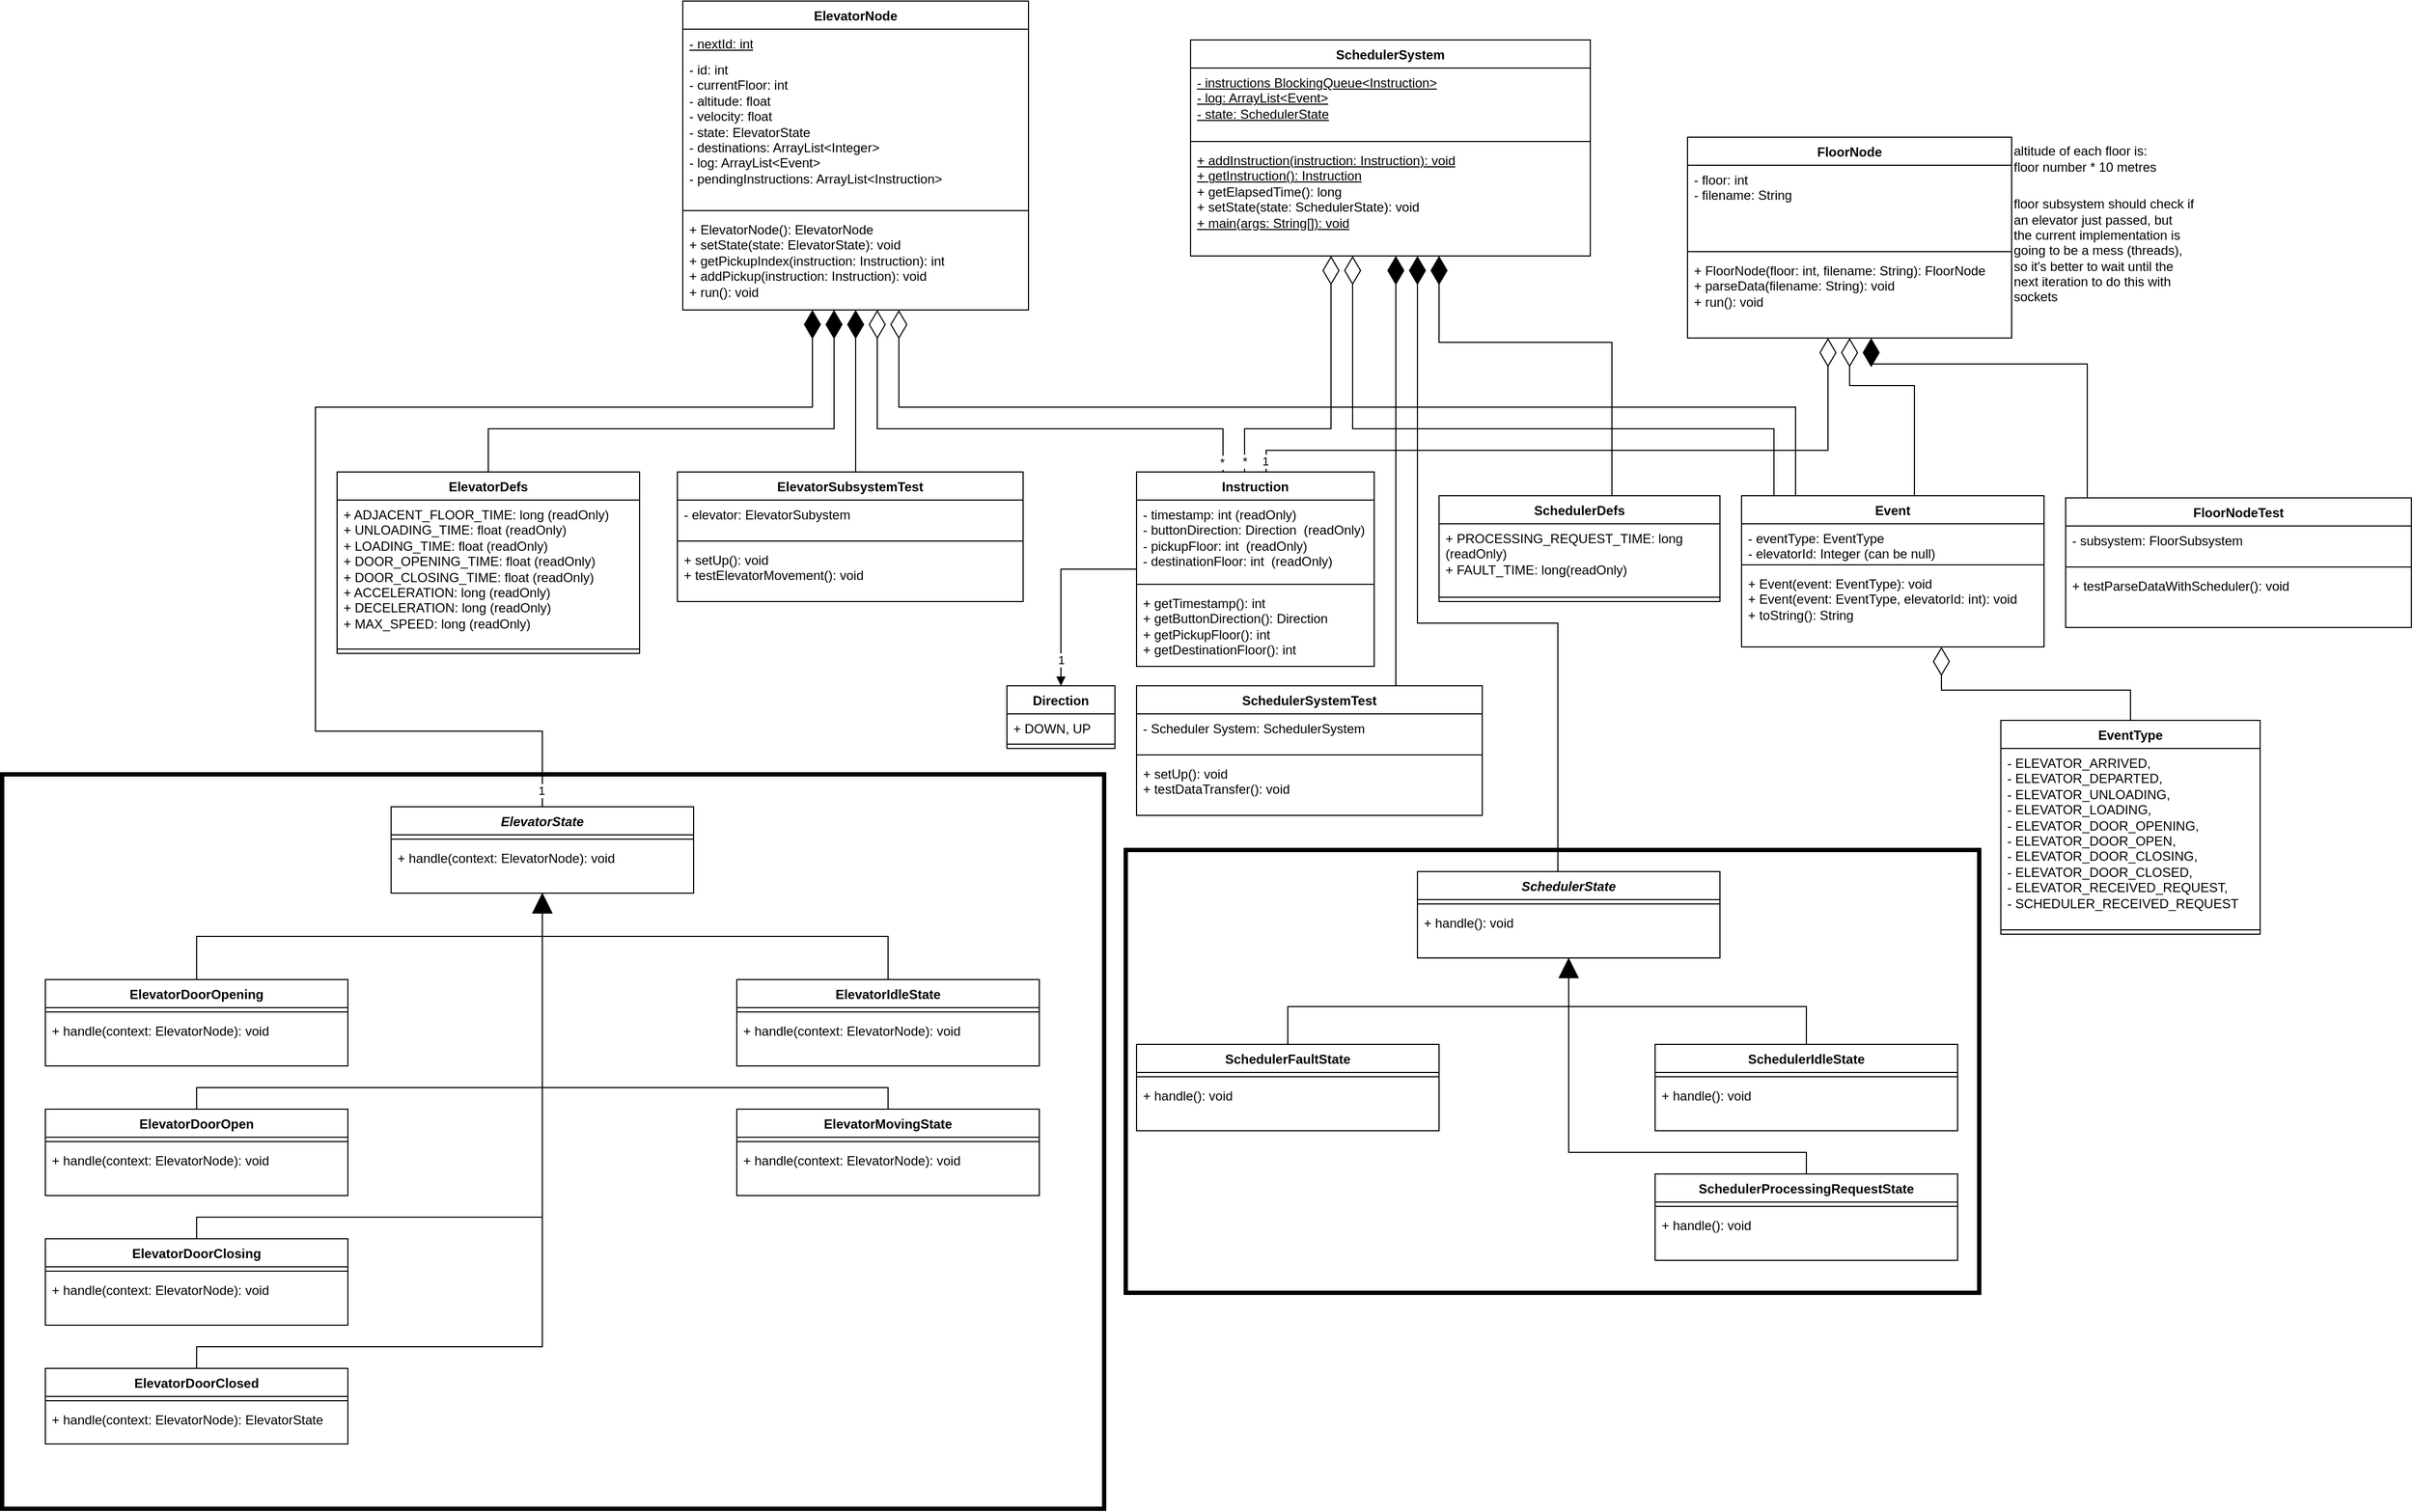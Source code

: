 <mxfile version="23.1.5" type="device">
  <diagram name="Page-1" id="W-hvJWC9LnS0oZOQdCDl">
    <mxGraphModel dx="1982" dy="683" grid="1" gridSize="10" guides="1" tooltips="1" connect="1" arrows="1" fold="1" page="0" pageScale="1" pageWidth="850" pageHeight="1100" math="0" shadow="0">
      <root>
        <mxCell id="0" />
        <mxCell id="1" parent="0" />
        <mxCell id="JZciVl0iC011m3xnHKb6-115" value="" style="rounded=0;whiteSpace=wrap;html=1;fontColor=default;fillColor=none;strokeWidth=4;" parent="1" vertex="1">
          <mxGeometry x="390" y="790" width="790" height="410" as="geometry" />
        </mxCell>
        <mxCell id="JZciVl0iC011m3xnHKb6-93" value="" style="rounded=0;whiteSpace=wrap;html=1;fontColor=default;fillColor=none;strokeWidth=4;" parent="1" vertex="1">
          <mxGeometry x="-650" y="720" width="1020" height="680" as="geometry" />
        </mxCell>
        <mxCell id="OUGzcpc-ft89BkLeORVE-1" value="ElevatorNode" style="swimlane;fontStyle=1;align=center;verticalAlign=top;childLayout=stackLayout;horizontal=1;startSize=26;horizontalStack=0;resizeParent=1;resizeParentMax=0;resizeLast=0;collapsible=1;marginBottom=0;whiteSpace=wrap;html=1;" parent="1" vertex="1">
          <mxGeometry x="-20" y="4" width="320" height="286" as="geometry" />
        </mxCell>
        <mxCell id="JZciVl0iC011m3xnHKb6-45" value="- nextId: int" style="text;strokeColor=none;fillColor=none;align=left;verticalAlign=top;spacingLeft=4;spacingRight=4;overflow=hidden;rotatable=0;points=[[0,0.5],[1,0.5]];portConstraint=eastwest;whiteSpace=wrap;html=1;fontStyle=4" parent="OUGzcpc-ft89BkLeORVE-1" vertex="1">
          <mxGeometry y="26" width="320" height="24" as="geometry" />
        </mxCell>
        <mxCell id="OUGzcpc-ft89BkLeORVE-2" value="- id: int&lt;br&gt;- currentFloor: int&lt;br&gt;- altitude: float&lt;br&gt;- velocity: float&lt;br&gt;- state: ElevatorState&lt;br&gt;- destinations: ArrayList&amp;lt;Integer&amp;gt;&lt;br&gt;- log: ArrayList&amp;lt;Event&amp;gt;&lt;br&gt;- pendingInstructions: ArrayList&amp;lt;Instruction&amp;gt;" style="text;strokeColor=none;fillColor=none;align=left;verticalAlign=top;spacingLeft=4;spacingRight=4;overflow=hidden;rotatable=0;points=[[0,0.5],[1,0.5]];portConstraint=eastwest;whiteSpace=wrap;html=1;" parent="OUGzcpc-ft89BkLeORVE-1" vertex="1">
          <mxGeometry y="50" width="320" height="140" as="geometry" />
        </mxCell>
        <mxCell id="OUGzcpc-ft89BkLeORVE-3" value="" style="line;strokeWidth=1;fillColor=none;align=left;verticalAlign=middle;spacingTop=-1;spacingLeft=3;spacingRight=3;rotatable=0;labelPosition=right;points=[];portConstraint=eastwest;strokeColor=inherit;" parent="OUGzcpc-ft89BkLeORVE-1" vertex="1">
          <mxGeometry y="190" width="320" height="8" as="geometry" />
        </mxCell>
        <mxCell id="OUGzcpc-ft89BkLeORVE-4" value="+ ElevatorNode(): ElevatorNode&lt;br&gt;+ setState(state: ElevatorState): void&lt;br&gt;+ getPickupIndex(instruction: Instruction): int&lt;br&gt;+ addPickup(instruction: Instruction): void&lt;br&gt;+ run(): void" style="text;strokeColor=none;fillColor=none;align=left;verticalAlign=top;spacingLeft=4;spacingRight=4;overflow=hidden;rotatable=0;points=[[0,0.5],[1,0.5]];portConstraint=eastwest;whiteSpace=wrap;html=1;" parent="OUGzcpc-ft89BkLeORVE-1" vertex="1">
          <mxGeometry y="198" width="320" height="88" as="geometry" />
        </mxCell>
        <mxCell id="OUGzcpc-ft89BkLeORVE-5" value="SchedulerSystem" style="swimlane;fontStyle=1;align=center;verticalAlign=top;childLayout=stackLayout;horizontal=1;startSize=26;horizontalStack=0;resizeParent=1;resizeParentMax=0;resizeLast=0;collapsible=1;marginBottom=0;whiteSpace=wrap;html=1;" parent="1" vertex="1">
          <mxGeometry x="450" y="40" width="370" height="200" as="geometry" />
        </mxCell>
        <mxCell id="OUGzcpc-ft89BkLeORVE-6" value="&lt;u&gt;- instructions BlockingQueue&amp;lt;Instruction&lt;/u&gt;&lt;u&gt;&amp;gt;&lt;br&gt;- log: ArrayList&amp;lt;Event&amp;gt;&lt;br&gt;- state: SchedulerState&lt;br&gt;&lt;/u&gt;" style="text;strokeColor=none;fillColor=none;align=left;verticalAlign=top;spacingLeft=4;spacingRight=4;overflow=hidden;rotatable=0;points=[[0,0.5],[1,0.5]];portConstraint=eastwest;whiteSpace=wrap;html=1;" parent="OUGzcpc-ft89BkLeORVE-5" vertex="1">
          <mxGeometry y="26" width="370" height="64" as="geometry" />
        </mxCell>
        <mxCell id="OUGzcpc-ft89BkLeORVE-7" value="" style="line;strokeWidth=1;fillColor=none;align=left;verticalAlign=middle;spacingTop=-1;spacingLeft=3;spacingRight=3;rotatable=0;labelPosition=right;points=[];portConstraint=eastwest;strokeColor=inherit;" parent="OUGzcpc-ft89BkLeORVE-5" vertex="1">
          <mxGeometry y="90" width="370" height="8" as="geometry" />
        </mxCell>
        <mxCell id="OUGzcpc-ft89BkLeORVE-8" value="&lt;u&gt;+ addInstruction(instruction: Instruction): void&lt;/u&gt;&lt;br&gt;&lt;u&gt;+ getInstruction(): Instruction&lt;/u&gt;&lt;br&gt;+ getElapsedTime(): long&lt;br&gt;+ setState(state: SchedulerState): void&lt;br&gt;&lt;u&gt;+ main(args: String[]): void&lt;/u&gt;" style="text;strokeColor=none;fillColor=none;align=left;verticalAlign=top;spacingLeft=4;spacingRight=4;overflow=hidden;rotatable=0;points=[[0,0.5],[1,0.5]];portConstraint=eastwest;whiteSpace=wrap;html=1;" parent="OUGzcpc-ft89BkLeORVE-5" vertex="1">
          <mxGeometry y="98" width="370" height="102" as="geometry" />
        </mxCell>
        <mxCell id="OUGzcpc-ft89BkLeORVE-9" value="FloorNode" style="swimlane;fontStyle=1;align=center;verticalAlign=top;childLayout=stackLayout;horizontal=1;startSize=26;horizontalStack=0;resizeParent=1;resizeParentMax=0;resizeLast=0;collapsible=1;marginBottom=0;whiteSpace=wrap;html=1;" parent="1" vertex="1">
          <mxGeometry x="910" y="130" width="300" height="186" as="geometry" />
        </mxCell>
        <mxCell id="CccvZBvPhkPoPK1yr44a-7" value="- floor: int&lt;br&gt;- filename: String" style="text;strokeColor=none;fillColor=none;align=left;verticalAlign=top;spacingLeft=4;spacingRight=4;overflow=hidden;rotatable=0;points=[[0,0.5],[1,0.5]];portConstraint=eastwest;whiteSpace=wrap;html=1;" vertex="1" parent="OUGzcpc-ft89BkLeORVE-9">
          <mxGeometry y="26" width="300" height="76" as="geometry" />
        </mxCell>
        <mxCell id="OUGzcpc-ft89BkLeORVE-11" value="" style="line;strokeWidth=1;fillColor=none;align=left;verticalAlign=middle;spacingTop=-1;spacingLeft=3;spacingRight=3;rotatable=0;labelPosition=right;points=[];portConstraint=eastwest;strokeColor=inherit;" parent="OUGzcpc-ft89BkLeORVE-9" vertex="1">
          <mxGeometry y="102" width="300" height="8" as="geometry" />
        </mxCell>
        <mxCell id="OUGzcpc-ft89BkLeORVE-12" value="+&amp;nbsp;FloorNode(floor: int, filename: String): FloorNode&lt;br&gt;+ parseData(filename: String): void&lt;br&gt;+ run(): void" style="text;strokeColor=none;fillColor=none;align=left;verticalAlign=top;spacingLeft=4;spacingRight=4;overflow=hidden;rotatable=0;points=[[0,0.5],[1,0.5]];portConstraint=eastwest;whiteSpace=wrap;html=1;" parent="OUGzcpc-ft89BkLeORVE-9" vertex="1">
          <mxGeometry y="110" width="300" height="76" as="geometry" />
        </mxCell>
        <mxCell id="OUGzcpc-ft89BkLeORVE-13" value="SchedulerSystemTest" style="swimlane;fontStyle=1;align=center;verticalAlign=top;childLayout=stackLayout;horizontal=1;startSize=26;horizontalStack=0;resizeParent=1;resizeParentMax=0;resizeLast=0;collapsible=1;marginBottom=0;whiteSpace=wrap;html=1;" parent="1" vertex="1">
          <mxGeometry x="400" y="638" width="320" height="120" as="geometry" />
        </mxCell>
        <mxCell id="OUGzcpc-ft89BkLeORVE-14" value="- Scheduler System: SchedulerSystem" style="text;strokeColor=none;fillColor=none;align=left;verticalAlign=top;spacingLeft=4;spacingRight=4;overflow=hidden;rotatable=0;points=[[0,0.5],[1,0.5]];portConstraint=eastwest;whiteSpace=wrap;html=1;" parent="OUGzcpc-ft89BkLeORVE-13" vertex="1">
          <mxGeometry y="26" width="320" height="34" as="geometry" />
        </mxCell>
        <mxCell id="OUGzcpc-ft89BkLeORVE-15" value="" style="line;strokeWidth=1;fillColor=none;align=left;verticalAlign=middle;spacingTop=-1;spacingLeft=3;spacingRight=3;rotatable=0;labelPosition=right;points=[];portConstraint=eastwest;strokeColor=inherit;" parent="OUGzcpc-ft89BkLeORVE-13" vertex="1">
          <mxGeometry y="60" width="320" height="8" as="geometry" />
        </mxCell>
        <mxCell id="OUGzcpc-ft89BkLeORVE-16" value="+ setUp(): void&lt;br&gt;+ testDataTransfer(): void" style="text;strokeColor=none;fillColor=none;align=left;verticalAlign=top;spacingLeft=4;spacingRight=4;overflow=hidden;rotatable=0;points=[[0,0.5],[1,0.5]];portConstraint=eastwest;whiteSpace=wrap;html=1;" parent="OUGzcpc-ft89BkLeORVE-13" vertex="1">
          <mxGeometry y="68" width="320" height="52" as="geometry" />
        </mxCell>
        <mxCell id="JZciVl0iC011m3xnHKb6-92" style="edgeStyle=orthogonalEdgeStyle;rounded=0;orthogonalLoop=1;jettySize=auto;html=1;fontColor=default;endArrow=diamondThin;endFill=1;endSize=24;" parent="1" source="OUGzcpc-ft89BkLeORVE-18" target="OUGzcpc-ft89BkLeORVE-9" edge="1">
          <mxGeometry relative="1" as="geometry">
            <Array as="points">
              <mxPoint x="1280" y="340" />
              <mxPoint x="1080" y="340" />
            </Array>
          </mxGeometry>
        </mxCell>
        <mxCell id="OUGzcpc-ft89BkLeORVE-18" value="FloorNodeTest" style="swimlane;fontStyle=1;align=center;verticalAlign=top;childLayout=stackLayout;horizontal=1;startSize=26;horizontalStack=0;resizeParent=1;resizeParentMax=0;resizeLast=0;collapsible=1;marginBottom=0;whiteSpace=wrap;html=1;" parent="1" vertex="1">
          <mxGeometry x="1260" y="464" width="320" height="120" as="geometry" />
        </mxCell>
        <mxCell id="OUGzcpc-ft89BkLeORVE-19" value="- subsystem: FloorSubsystem" style="text;strokeColor=none;fillColor=none;align=left;verticalAlign=top;spacingLeft=4;spacingRight=4;overflow=hidden;rotatable=0;points=[[0,0.5],[1,0.5]];portConstraint=eastwest;whiteSpace=wrap;html=1;" parent="OUGzcpc-ft89BkLeORVE-18" vertex="1">
          <mxGeometry y="26" width="320" height="34" as="geometry" />
        </mxCell>
        <mxCell id="OUGzcpc-ft89BkLeORVE-20" value="" style="line;strokeWidth=1;fillColor=none;align=left;verticalAlign=middle;spacingTop=-1;spacingLeft=3;spacingRight=3;rotatable=0;labelPosition=right;points=[];portConstraint=eastwest;strokeColor=inherit;" parent="OUGzcpc-ft89BkLeORVE-18" vertex="1">
          <mxGeometry y="60" width="320" height="8" as="geometry" />
        </mxCell>
        <mxCell id="OUGzcpc-ft89BkLeORVE-21" value="+ testParseDataWithScheduler(): void" style="text;strokeColor=none;fillColor=none;align=left;verticalAlign=top;spacingLeft=4;spacingRight=4;overflow=hidden;rotatable=0;points=[[0,0.5],[1,0.5]];portConstraint=eastwest;whiteSpace=wrap;html=1;" parent="OUGzcpc-ft89BkLeORVE-18" vertex="1">
          <mxGeometry y="68" width="320" height="52" as="geometry" />
        </mxCell>
        <mxCell id="OUGzcpc-ft89BkLeORVE-22" value="ElevatorSubsystemTest" style="swimlane;fontStyle=1;align=center;verticalAlign=top;childLayout=stackLayout;horizontal=1;startSize=26;horizontalStack=0;resizeParent=1;resizeParentMax=0;resizeLast=0;collapsible=1;marginBottom=0;whiteSpace=wrap;html=1;" parent="1" vertex="1">
          <mxGeometry x="-25" y="440" width="320" height="120" as="geometry" />
        </mxCell>
        <mxCell id="OUGzcpc-ft89BkLeORVE-23" value="- elevator: ElevatorSubystem" style="text;strokeColor=none;fillColor=none;align=left;verticalAlign=top;spacingLeft=4;spacingRight=4;overflow=hidden;rotatable=0;points=[[0,0.5],[1,0.5]];portConstraint=eastwest;whiteSpace=wrap;html=1;" parent="OUGzcpc-ft89BkLeORVE-22" vertex="1">
          <mxGeometry y="26" width="320" height="34" as="geometry" />
        </mxCell>
        <mxCell id="OUGzcpc-ft89BkLeORVE-24" value="" style="line;strokeWidth=1;fillColor=none;align=left;verticalAlign=middle;spacingTop=-1;spacingLeft=3;spacingRight=3;rotatable=0;labelPosition=right;points=[];portConstraint=eastwest;strokeColor=inherit;" parent="OUGzcpc-ft89BkLeORVE-22" vertex="1">
          <mxGeometry y="60" width="320" height="8" as="geometry" />
        </mxCell>
        <mxCell id="OUGzcpc-ft89BkLeORVE-25" value="+ setUp(): void&lt;br&gt;+ testElevatorMovement(): void" style="text;strokeColor=none;fillColor=none;align=left;verticalAlign=top;spacingLeft=4;spacingRight=4;overflow=hidden;rotatable=0;points=[[0,0.5],[1,0.5]];portConstraint=eastwest;whiteSpace=wrap;html=1;" parent="OUGzcpc-ft89BkLeORVE-22" vertex="1">
          <mxGeometry y="68" width="320" height="52" as="geometry" />
        </mxCell>
        <mxCell id="JZciVl0iC011m3xnHKb6-95" style="edgeStyle=orthogonalEdgeStyle;rounded=0;orthogonalLoop=1;jettySize=auto;html=1;fontColor=default;endArrow=diamondThin;endFill=1;endSize=24;" parent="1" source="JZciVl0iC011m3xnHKb6-1" target="OUGzcpc-ft89BkLeORVE-1" edge="1">
          <mxGeometry relative="1" as="geometry">
            <Array as="points">
              <mxPoint x="-150" y="680" />
              <mxPoint x="-360" y="680" />
              <mxPoint x="-360" y="380" />
              <mxPoint x="100" y="380" />
            </Array>
          </mxGeometry>
        </mxCell>
        <mxCell id="JZciVl0iC011m3xnHKb6-111" value="1" style="edgeLabel;html=1;align=center;verticalAlign=middle;resizable=0;points=[];fontColor=default;" parent="JZciVl0iC011m3xnHKb6-95" vertex="1" connectable="0">
          <mxGeometry x="-0.973" y="1" relative="1" as="geometry">
            <mxPoint as="offset" />
          </mxGeometry>
        </mxCell>
        <mxCell id="JZciVl0iC011m3xnHKb6-1" value="ElevatorState" style="swimlane;fontStyle=3;align=center;verticalAlign=top;childLayout=stackLayout;horizontal=1;startSize=26;horizontalStack=0;resizeParent=1;resizeParentMax=0;resizeLast=0;collapsible=1;marginBottom=0;whiteSpace=wrap;html=1;" parent="1" vertex="1">
          <mxGeometry x="-290" y="750" width="280" height="80" as="geometry" />
        </mxCell>
        <mxCell id="JZciVl0iC011m3xnHKb6-3" value="" style="line;strokeWidth=1;fillColor=none;align=left;verticalAlign=middle;spacingTop=-1;spacingLeft=3;spacingRight=3;rotatable=0;labelPosition=right;points=[];portConstraint=eastwest;strokeColor=inherit;" parent="JZciVl0iC011m3xnHKb6-1" vertex="1">
          <mxGeometry y="26" width="280" height="8" as="geometry" />
        </mxCell>
        <mxCell id="JZciVl0iC011m3xnHKb6-4" value="+ handle(context: ElevatorNode): void" style="text;strokeColor=none;fillColor=none;align=left;verticalAlign=top;spacingLeft=4;spacingRight=4;overflow=hidden;rotatable=0;points=[[0,0.5],[1,0.5]];portConstraint=eastwest;whiteSpace=wrap;html=1;" parent="JZciVl0iC011m3xnHKb6-1" vertex="1">
          <mxGeometry y="34" width="280" height="46" as="geometry" />
        </mxCell>
        <mxCell id="JZciVl0iC011m3xnHKb6-26" style="edgeStyle=orthogonalEdgeStyle;rounded=0;orthogonalLoop=1;jettySize=auto;html=1;endArrow=block;endFill=1;endSize=16;" parent="1" source="JZciVl0iC011m3xnHKb6-5" target="JZciVl0iC011m3xnHKb6-1" edge="1">
          <mxGeometry relative="1" as="geometry">
            <Array as="points">
              <mxPoint x="170" y="870" />
              <mxPoint x="-150" y="870" />
            </Array>
          </mxGeometry>
        </mxCell>
        <mxCell id="JZciVl0iC011m3xnHKb6-5" value="&lt;span style=&quot;font-style: normal;&quot;&gt;ElevatorIdleState&lt;/span&gt;" style="swimlane;fontStyle=3;align=center;verticalAlign=top;childLayout=stackLayout;horizontal=1;startSize=26;horizontalStack=0;resizeParent=1;resizeParentMax=0;resizeLast=0;collapsible=1;marginBottom=0;whiteSpace=wrap;html=1;" parent="1" vertex="1">
          <mxGeometry x="30" y="910" width="280" height="80" as="geometry" />
        </mxCell>
        <mxCell id="JZciVl0iC011m3xnHKb6-6" value="" style="line;strokeWidth=1;fillColor=none;align=left;verticalAlign=middle;spacingTop=-1;spacingLeft=3;spacingRight=3;rotatable=0;labelPosition=right;points=[];portConstraint=eastwest;strokeColor=inherit;" parent="JZciVl0iC011m3xnHKb6-5" vertex="1">
          <mxGeometry y="26" width="280" height="8" as="geometry" />
        </mxCell>
        <mxCell id="JZciVl0iC011m3xnHKb6-7" value="+ handle(context: ElevatorNode): void" style="text;strokeColor=none;fillColor=none;align=left;verticalAlign=top;spacingLeft=4;spacingRight=4;overflow=hidden;rotatable=0;points=[[0,0.5],[1,0.5]];portConstraint=eastwest;whiteSpace=wrap;html=1;" parent="JZciVl0iC011m3xnHKb6-5" vertex="1">
          <mxGeometry y="34" width="280" height="46" as="geometry" />
        </mxCell>
        <mxCell id="JZciVl0iC011m3xnHKb6-31" style="edgeStyle=orthogonalEdgeStyle;rounded=0;orthogonalLoop=1;jettySize=auto;html=1;endArrow=block;endFill=1;endSize=16;" parent="1" source="JZciVl0iC011m3xnHKb6-8" target="JZciVl0iC011m3xnHKb6-1" edge="1">
          <mxGeometry relative="1" as="geometry">
            <Array as="points">
              <mxPoint x="170" y="1010" />
              <mxPoint x="-150" y="1010" />
            </Array>
          </mxGeometry>
        </mxCell>
        <mxCell id="JZciVl0iC011m3xnHKb6-8" value="&lt;span style=&quot;font-style: normal;&quot;&gt;ElevatorMovingState&lt;/span&gt;" style="swimlane;fontStyle=3;align=center;verticalAlign=top;childLayout=stackLayout;horizontal=1;startSize=26;horizontalStack=0;resizeParent=1;resizeParentMax=0;resizeLast=0;collapsible=1;marginBottom=0;whiteSpace=wrap;html=1;" parent="1" vertex="1">
          <mxGeometry x="30" y="1030" width="280" height="80" as="geometry" />
        </mxCell>
        <mxCell id="JZciVl0iC011m3xnHKb6-9" value="" style="line;strokeWidth=1;fillColor=none;align=left;verticalAlign=middle;spacingTop=-1;spacingLeft=3;spacingRight=3;rotatable=0;labelPosition=right;points=[];portConstraint=eastwest;strokeColor=inherit;" parent="JZciVl0iC011m3xnHKb6-8" vertex="1">
          <mxGeometry y="26" width="280" height="8" as="geometry" />
        </mxCell>
        <mxCell id="JZciVl0iC011m3xnHKb6-10" value="+ handle(context: ElevatorNode): void" style="text;strokeColor=none;fillColor=none;align=left;verticalAlign=top;spacingLeft=4;spacingRight=4;overflow=hidden;rotatable=0;points=[[0,0.5],[1,0.5]];portConstraint=eastwest;whiteSpace=wrap;html=1;" parent="JZciVl0iC011m3xnHKb6-8" vertex="1">
          <mxGeometry y="34" width="280" height="46" as="geometry" />
        </mxCell>
        <mxCell id="JZciVl0iC011m3xnHKb6-27" style="edgeStyle=orthogonalEdgeStyle;rounded=0;orthogonalLoop=1;jettySize=auto;html=1;endArrow=block;endFill=1;endSize=16;" parent="1" source="JZciVl0iC011m3xnHKb6-11" target="JZciVl0iC011m3xnHKb6-1" edge="1">
          <mxGeometry relative="1" as="geometry">
            <Array as="points">
              <mxPoint x="-470" y="870" />
              <mxPoint x="-150" y="870" />
            </Array>
          </mxGeometry>
        </mxCell>
        <mxCell id="JZciVl0iC011m3xnHKb6-11" value="&lt;span style=&quot;font-style: normal;&quot;&gt;ElevatorDoorOpening&lt;/span&gt;" style="swimlane;fontStyle=3;align=center;verticalAlign=top;childLayout=stackLayout;horizontal=1;startSize=26;horizontalStack=0;resizeParent=1;resizeParentMax=0;resizeLast=0;collapsible=1;marginBottom=0;whiteSpace=wrap;html=1;" parent="1" vertex="1">
          <mxGeometry x="-610" y="910" width="280" height="80" as="geometry" />
        </mxCell>
        <mxCell id="JZciVl0iC011m3xnHKb6-12" value="" style="line;strokeWidth=1;fillColor=none;align=left;verticalAlign=middle;spacingTop=-1;spacingLeft=3;spacingRight=3;rotatable=0;labelPosition=right;points=[];portConstraint=eastwest;strokeColor=inherit;" parent="JZciVl0iC011m3xnHKb6-11" vertex="1">
          <mxGeometry y="26" width="280" height="8" as="geometry" />
        </mxCell>
        <mxCell id="JZciVl0iC011m3xnHKb6-13" value="+ handle(context: ElevatorNode): void" style="text;strokeColor=none;fillColor=none;align=left;verticalAlign=top;spacingLeft=4;spacingRight=4;overflow=hidden;rotatable=0;points=[[0,0.5],[1,0.5]];portConstraint=eastwest;whiteSpace=wrap;html=1;" parent="JZciVl0iC011m3xnHKb6-11" vertex="1">
          <mxGeometry y="34" width="280" height="46" as="geometry" />
        </mxCell>
        <mxCell id="JZciVl0iC011m3xnHKb6-28" style="edgeStyle=orthogonalEdgeStyle;rounded=0;orthogonalLoop=1;jettySize=auto;html=1;endArrow=block;endFill=1;endSize=16;" parent="1" source="JZciVl0iC011m3xnHKb6-14" target="JZciVl0iC011m3xnHKb6-1" edge="1">
          <mxGeometry relative="1" as="geometry">
            <Array as="points">
              <mxPoint x="-470" y="1010" />
              <mxPoint x="-150" y="1010" />
            </Array>
          </mxGeometry>
        </mxCell>
        <mxCell id="JZciVl0iC011m3xnHKb6-14" value="&lt;span style=&quot;font-style: normal;&quot;&gt;ElevatorDoorOpen&lt;/span&gt;" style="swimlane;fontStyle=3;align=center;verticalAlign=top;childLayout=stackLayout;horizontal=1;startSize=26;horizontalStack=0;resizeParent=1;resizeParentMax=0;resizeLast=0;collapsible=1;marginBottom=0;whiteSpace=wrap;html=1;" parent="1" vertex="1">
          <mxGeometry x="-610" y="1030" width="280" height="80" as="geometry" />
        </mxCell>
        <mxCell id="JZciVl0iC011m3xnHKb6-15" value="" style="line;strokeWidth=1;fillColor=none;align=left;verticalAlign=middle;spacingTop=-1;spacingLeft=3;spacingRight=3;rotatable=0;labelPosition=right;points=[];portConstraint=eastwest;strokeColor=inherit;" parent="JZciVl0iC011m3xnHKb6-14" vertex="1">
          <mxGeometry y="26" width="280" height="8" as="geometry" />
        </mxCell>
        <mxCell id="JZciVl0iC011m3xnHKb6-16" value="+ handle(context: ElevatorNode): void" style="text;strokeColor=none;fillColor=none;align=left;verticalAlign=top;spacingLeft=4;spacingRight=4;overflow=hidden;rotatable=0;points=[[0,0.5],[1,0.5]];portConstraint=eastwest;whiteSpace=wrap;html=1;" parent="JZciVl0iC011m3xnHKb6-14" vertex="1">
          <mxGeometry y="34" width="280" height="46" as="geometry" />
        </mxCell>
        <mxCell id="JZciVl0iC011m3xnHKb6-30" style="edgeStyle=orthogonalEdgeStyle;rounded=0;orthogonalLoop=1;jettySize=auto;html=1;endArrow=block;endFill=1;endSize=16;" parent="1" source="JZciVl0iC011m3xnHKb6-17" target="JZciVl0iC011m3xnHKb6-1" edge="1">
          <mxGeometry relative="1" as="geometry">
            <Array as="points">
              <mxPoint x="-470" y="1130" />
              <mxPoint x="-150" y="1130" />
            </Array>
          </mxGeometry>
        </mxCell>
        <mxCell id="JZciVl0iC011m3xnHKb6-17" value="&lt;span style=&quot;font-style: normal;&quot;&gt;ElevatorDoorClosing&lt;/span&gt;" style="swimlane;fontStyle=3;align=center;verticalAlign=top;childLayout=stackLayout;horizontal=1;startSize=26;horizontalStack=0;resizeParent=1;resizeParentMax=0;resizeLast=0;collapsible=1;marginBottom=0;whiteSpace=wrap;html=1;" parent="1" vertex="1">
          <mxGeometry x="-610" y="1150" width="280" height="80" as="geometry" />
        </mxCell>
        <mxCell id="JZciVl0iC011m3xnHKb6-18" value="" style="line;strokeWidth=1;fillColor=none;align=left;verticalAlign=middle;spacingTop=-1;spacingLeft=3;spacingRight=3;rotatable=0;labelPosition=right;points=[];portConstraint=eastwest;strokeColor=inherit;" parent="JZciVl0iC011m3xnHKb6-17" vertex="1">
          <mxGeometry y="26" width="280" height="8" as="geometry" />
        </mxCell>
        <mxCell id="JZciVl0iC011m3xnHKb6-19" value="+ handle(context: ElevatorNode): void" style="text;strokeColor=none;fillColor=none;align=left;verticalAlign=top;spacingLeft=4;spacingRight=4;overflow=hidden;rotatable=0;points=[[0,0.5],[1,0.5]];portConstraint=eastwest;whiteSpace=wrap;html=1;" parent="JZciVl0iC011m3xnHKb6-17" vertex="1">
          <mxGeometry y="34" width="280" height="46" as="geometry" />
        </mxCell>
        <mxCell id="JZciVl0iC011m3xnHKb6-32" style="edgeStyle=orthogonalEdgeStyle;rounded=0;orthogonalLoop=1;jettySize=auto;html=1;endArrow=block;endFill=1;endSize=16;" parent="1" source="JZciVl0iC011m3xnHKb6-20" target="JZciVl0iC011m3xnHKb6-1" edge="1">
          <mxGeometry relative="1" as="geometry">
            <Array as="points">
              <mxPoint x="-470" y="1250" />
              <mxPoint x="-150" y="1250" />
            </Array>
          </mxGeometry>
        </mxCell>
        <mxCell id="JZciVl0iC011m3xnHKb6-20" value="&lt;span style=&quot;font-style: normal;&quot;&gt;ElevatorDoorClosed&lt;/span&gt;" style="swimlane;fontStyle=3;align=center;verticalAlign=top;childLayout=stackLayout;horizontal=1;startSize=26;horizontalStack=0;resizeParent=1;resizeParentMax=0;resizeLast=0;collapsible=1;marginBottom=0;whiteSpace=wrap;html=1;" parent="1" vertex="1">
          <mxGeometry x="-610" y="1270" width="280" height="70" as="geometry" />
        </mxCell>
        <mxCell id="JZciVl0iC011m3xnHKb6-21" value="" style="line;strokeWidth=1;fillColor=none;align=left;verticalAlign=middle;spacingTop=-1;spacingLeft=3;spacingRight=3;rotatable=0;labelPosition=right;points=[];portConstraint=eastwest;strokeColor=inherit;" parent="JZciVl0iC011m3xnHKb6-20" vertex="1">
          <mxGeometry y="26" width="280" height="8" as="geometry" />
        </mxCell>
        <mxCell id="JZciVl0iC011m3xnHKb6-22" value="+ handle(context: ElevatorNode): ElevatorState" style="text;strokeColor=none;fillColor=none;align=left;verticalAlign=top;spacingLeft=4;spacingRight=4;overflow=hidden;rotatable=0;points=[[0,0.5],[1,0.5]];portConstraint=eastwest;whiteSpace=wrap;html=1;" parent="JZciVl0iC011m3xnHKb6-20" vertex="1">
          <mxGeometry y="34" width="280" height="36" as="geometry" />
        </mxCell>
        <mxCell id="JZciVl0iC011m3xnHKb6-33" value="ElevatorDefs" style="swimlane;fontStyle=1;align=center;verticalAlign=top;childLayout=stackLayout;horizontal=1;startSize=26;horizontalStack=0;resizeParent=1;resizeParentMax=0;resizeLast=0;collapsible=1;marginBottom=0;whiteSpace=wrap;html=1;" parent="1" vertex="1">
          <mxGeometry x="-340" y="440" width="280" height="168" as="geometry" />
        </mxCell>
        <mxCell id="JZciVl0iC011m3xnHKb6-34" value="+ ADJACENT_FLOOR_TIME: long (readOnly)&lt;br&gt;+ UNLOADING_TIME: float (readOnly)&lt;br&gt;+ LOADING_TIME: float (readOnly)&lt;br&gt;+ DOOR_OPENING_TIME: float (readOnly)&lt;br&gt;+ DOOR_CLOSING_TIME: float (readOnly)&lt;br&gt;+ ACCELERATION: long (readOnly)&lt;br&gt;+ DECELERATION: long (readOnly)&lt;br&gt;+ MAX_SPEED: long (readOnly)" style="text;strokeColor=none;fillColor=none;align=left;verticalAlign=top;spacingLeft=4;spacingRight=4;overflow=hidden;rotatable=0;points=[[0,0.5],[1,0.5]];portConstraint=eastwest;whiteSpace=wrap;html=1;" parent="JZciVl0iC011m3xnHKb6-33" vertex="1">
          <mxGeometry y="26" width="280" height="134" as="geometry" />
        </mxCell>
        <mxCell id="JZciVl0iC011m3xnHKb6-35" value="" style="line;strokeWidth=1;fillColor=none;align=left;verticalAlign=middle;spacingTop=-1;spacingLeft=3;spacingRight=3;rotatable=0;labelPosition=right;points=[];portConstraint=eastwest;strokeColor=inherit;" parent="JZciVl0iC011m3xnHKb6-33" vertex="1">
          <mxGeometry y="160" width="280" height="8" as="geometry" />
        </mxCell>
        <mxCell id="JZciVl0iC011m3xnHKb6-46" style="edgeStyle=orthogonalEdgeStyle;rounded=0;orthogonalLoop=1;jettySize=auto;html=1;endArrow=diamondThin;endFill=0;endSize=24;" parent="1" source="JZciVl0iC011m3xnHKb6-41" target="JZciVl0iC011m3xnHKb6-37" edge="1">
          <mxGeometry relative="1" as="geometry">
            <mxPoint x="800" y="632" as="targetPoint" />
            <Array as="points">
              <mxPoint x="1320" y="642" />
              <mxPoint x="1145" y="642" />
            </Array>
          </mxGeometry>
        </mxCell>
        <mxCell id="JZciVl0iC011m3xnHKb6-88" style="edgeStyle=orthogonalEdgeStyle;rounded=0;orthogonalLoop=1;jettySize=auto;html=1;fontColor=none;endArrow=diamondThin;endFill=0;endSize=24;" parent="1" source="JZciVl0iC011m3xnHKb6-37" target="OUGzcpc-ft89BkLeORVE-9" edge="1">
          <mxGeometry relative="1" as="geometry">
            <Array as="points">
              <mxPoint x="1120" y="360" />
              <mxPoint x="1060" y="360" />
            </Array>
          </mxGeometry>
        </mxCell>
        <mxCell id="JZciVl0iC011m3xnHKb6-89" style="edgeStyle=orthogonalEdgeStyle;rounded=0;orthogonalLoop=1;jettySize=auto;html=1;fontColor=none;endArrow=diamondThin;endFill=0;endSize=24;" parent="1" source="JZciVl0iC011m3xnHKb6-37" target="OUGzcpc-ft89BkLeORVE-5" edge="1">
          <mxGeometry relative="1" as="geometry">
            <Array as="points">
              <mxPoint x="990" y="400" />
              <mxPoint x="600" y="400" />
            </Array>
          </mxGeometry>
        </mxCell>
        <mxCell id="JZciVl0iC011m3xnHKb6-90" style="edgeStyle=orthogonalEdgeStyle;rounded=0;orthogonalLoop=1;jettySize=auto;html=1;fontColor=default;endArrow=diamondThin;endFill=0;endSize=24;" parent="1" source="JZciVl0iC011m3xnHKb6-37" target="OUGzcpc-ft89BkLeORVE-1" edge="1">
          <mxGeometry relative="1" as="geometry">
            <Array as="points">
              <mxPoint x="1010" y="380" />
              <mxPoint x="180" y="380" />
            </Array>
          </mxGeometry>
        </mxCell>
        <mxCell id="JZciVl0iC011m3xnHKb6-37" value="Event" style="swimlane;fontStyle=1;align=center;verticalAlign=top;childLayout=stackLayout;horizontal=1;startSize=26;horizontalStack=0;resizeParent=1;resizeParentMax=0;resizeLast=0;collapsible=1;marginBottom=0;whiteSpace=wrap;html=1;" parent="1" vertex="1">
          <mxGeometry x="960" y="462" width="280" height="140" as="geometry" />
        </mxCell>
        <mxCell id="JZciVl0iC011m3xnHKb6-38" value="&lt;span&gt;- eventType: EventType&lt;br&gt;- elevatorId: Integer (can be null)&lt;br&gt;&lt;/span&gt;" style="text;strokeColor=none;fillColor=none;align=left;verticalAlign=top;spacingLeft=4;spacingRight=4;overflow=hidden;rotatable=0;points=[[0,0.5],[1,0.5]];portConstraint=eastwest;whiteSpace=wrap;html=1;fontStyle=0" parent="JZciVl0iC011m3xnHKb6-37" vertex="1">
          <mxGeometry y="26" width="280" height="34" as="geometry" />
        </mxCell>
        <mxCell id="JZciVl0iC011m3xnHKb6-39" value="" style="line;strokeWidth=1;fillColor=none;align=left;verticalAlign=middle;spacingTop=-1;spacingLeft=3;spacingRight=3;rotatable=0;labelPosition=right;points=[];portConstraint=eastwest;strokeColor=inherit;" parent="JZciVl0iC011m3xnHKb6-37" vertex="1">
          <mxGeometry y="60" width="280" height="8" as="geometry" />
        </mxCell>
        <mxCell id="JZciVl0iC011m3xnHKb6-40" value="&lt;span&gt;+ Event(event: EventType): void&lt;br&gt;+ Event(event: EventType, elevatorId: int): void&lt;br&gt;+ toString(): String&lt;br&gt;&lt;/span&gt;" style="text;strokeColor=none;fillColor=none;align=left;verticalAlign=top;spacingLeft=4;spacingRight=4;overflow=hidden;rotatable=0;points=[[0,0.5],[1,0.5]];portConstraint=eastwest;whiteSpace=wrap;html=1;fontStyle=0" parent="JZciVl0iC011m3xnHKb6-37" vertex="1">
          <mxGeometry y="68" width="280" height="72" as="geometry" />
        </mxCell>
        <mxCell id="JZciVl0iC011m3xnHKb6-41" value="EventType" style="swimlane;fontStyle=1;align=center;verticalAlign=top;childLayout=stackLayout;horizontal=1;startSize=26;horizontalStack=0;resizeParent=1;resizeParentMax=0;resizeLast=0;collapsible=1;marginBottom=0;whiteSpace=wrap;html=1;" parent="1" vertex="1">
          <mxGeometry x="1200" y="670" width="240" height="198" as="geometry" />
        </mxCell>
        <mxCell id="JZciVl0iC011m3xnHKb6-42" value="- ELEVATOR_ARRIVED,&lt;br&gt;- ELEVATOR_DEPARTED,&lt;br&gt;- ELEVATOR_UNLOADING,&lt;br&gt;- ELEVATOR_LOADING,&lt;span&gt;&lt;br&gt;- ELEVATOR_DOOR_OPENING,&lt;br&gt;- ELEVATOR_DOOR_OPEN,&lt;br&gt;- ELEVATOR_DOOR_CLOSING,&lt;br&gt;- ELEVATOR_DOOR_CLOSED,&lt;br&gt;- ELEVATOR_RECEIVED_REQUEST,&lt;br&gt;- SCHEDULER_RECEIVED_REQUEST&lt;br&gt;&lt;/span&gt;" style="text;strokeColor=none;fillColor=none;align=left;verticalAlign=top;spacingLeft=4;spacingRight=4;overflow=hidden;rotatable=0;points=[[0,0.5],[1,0.5]];portConstraint=eastwest;whiteSpace=wrap;html=1;fontStyle=0" parent="JZciVl0iC011m3xnHKb6-41" vertex="1">
          <mxGeometry y="26" width="240" height="164" as="geometry" />
        </mxCell>
        <mxCell id="JZciVl0iC011m3xnHKb6-43" value="" style="line;strokeWidth=1;fillColor=none;align=left;verticalAlign=middle;spacingTop=-1;spacingLeft=3;spacingRight=3;rotatable=0;labelPosition=right;points=[];portConstraint=eastwest;strokeColor=inherit;" parent="JZciVl0iC011m3xnHKb6-41" vertex="1">
          <mxGeometry y="190" width="240" height="8" as="geometry" />
        </mxCell>
        <mxCell id="JZciVl0iC011m3xnHKb6-55" value="" style="edgeStyle=orthogonalEdgeStyle;rounded=0;orthogonalLoop=1;jettySize=auto;html=1;endArrow=block;endFill=1;" parent="1" source="JZciVl0iC011m3xnHKb6-47" target="JZciVl0iC011m3xnHKb6-51" edge="1">
          <mxGeometry relative="1" as="geometry">
            <Array as="points">
              <mxPoint x="330" y="530" />
            </Array>
          </mxGeometry>
        </mxCell>
        <mxCell id="JZciVl0iC011m3xnHKb6-81" value="1" style="edgeLabel;html=1;align=center;verticalAlign=middle;resizable=0;points=[];fontColor=default;" parent="JZciVl0iC011m3xnHKb6-55" vertex="1" connectable="0">
          <mxGeometry x="0.215" relative="1" as="geometry">
            <mxPoint y="46" as="offset" />
          </mxGeometry>
        </mxCell>
        <mxCell id="JZciVl0iC011m3xnHKb6-76" style="edgeStyle=orthogonalEdgeStyle;rounded=0;orthogonalLoop=1;jettySize=auto;html=1;fontColor=none;endArrow=diamondThin;endFill=0;endSize=24;" parent="1" source="JZciVl0iC011m3xnHKb6-47" target="OUGzcpc-ft89BkLeORVE-5" edge="1">
          <mxGeometry relative="1" as="geometry">
            <Array as="points">
              <mxPoint x="500" y="400" />
              <mxPoint x="580" y="400" />
            </Array>
          </mxGeometry>
        </mxCell>
        <mxCell id="JZciVl0iC011m3xnHKb6-120" value="*" style="edgeLabel;html=1;align=center;verticalAlign=middle;resizable=0;points=[];fontSize=11;fontFamily=Helvetica;fontColor=default;" parent="JZciVl0iC011m3xnHKb6-76" vertex="1" connectable="0">
          <mxGeometry x="-0.9" y="-2" relative="1" as="geometry">
            <mxPoint x="-2" y="4" as="offset" />
          </mxGeometry>
        </mxCell>
        <mxCell id="JZciVl0iC011m3xnHKb6-78" style="edgeStyle=orthogonalEdgeStyle;rounded=0;orthogonalLoop=1;jettySize=auto;html=1;fontColor=none;endArrow=diamondThin;endFill=0;endSize=24;" parent="1" source="JZciVl0iC011m3xnHKb6-47" target="OUGzcpc-ft89BkLeORVE-9" edge="1">
          <mxGeometry relative="1" as="geometry">
            <Array as="points">
              <mxPoint x="520" y="420" />
              <mxPoint x="1040" y="420" />
            </Array>
          </mxGeometry>
        </mxCell>
        <mxCell id="JZciVl0iC011m3xnHKb6-122" value="1" style="edgeLabel;html=1;align=center;verticalAlign=middle;resizable=0;points=[];fontSize=11;fontFamily=Helvetica;fontColor=default;" parent="JZciVl0iC011m3xnHKb6-78" vertex="1" connectable="0">
          <mxGeometry x="-0.969" y="1" relative="1" as="geometry">
            <mxPoint as="offset" />
          </mxGeometry>
        </mxCell>
        <mxCell id="JZciVl0iC011m3xnHKb6-80" style="edgeStyle=orthogonalEdgeStyle;rounded=0;orthogonalLoop=1;jettySize=auto;html=1;fontColor=none;endArrow=diamondThin;endFill=0;endSize=24;" parent="1" source="JZciVl0iC011m3xnHKb6-47" target="OUGzcpc-ft89BkLeORVE-1" edge="1">
          <mxGeometry relative="1" as="geometry">
            <Array as="points">
              <mxPoint x="480" y="400" />
              <mxPoint x="160" y="400" />
            </Array>
          </mxGeometry>
        </mxCell>
        <mxCell id="JZciVl0iC011m3xnHKb6-121" value="*" style="edgeLabel;html=1;align=center;verticalAlign=middle;resizable=0;points=[];fontSize=11;fontFamily=Helvetica;fontColor=default;" parent="JZciVl0iC011m3xnHKb6-80" vertex="1" connectable="0">
          <mxGeometry x="-0.938" y="1" relative="1" as="geometry">
            <mxPoint y="5" as="offset" />
          </mxGeometry>
        </mxCell>
        <mxCell id="JZciVl0iC011m3xnHKb6-47" value="Instruction" style="swimlane;fontStyle=1;align=center;verticalAlign=top;childLayout=stackLayout;horizontal=1;startSize=26;horizontalStack=0;resizeParent=1;resizeParentMax=0;resizeLast=0;collapsible=1;marginBottom=0;whiteSpace=wrap;html=1;" parent="1" vertex="1">
          <mxGeometry x="400" y="440" width="220" height="180" as="geometry" />
        </mxCell>
        <mxCell id="JZciVl0iC011m3xnHKb6-48" value="- timestamp: int (readOnly)&lt;br&gt;- buttonDirection: Direction&amp;nbsp;&amp;nbsp;(readOnly)&lt;br&gt;- pickupFloor: int&amp;nbsp;&amp;nbsp;(readOnly)&lt;br&gt;- destinationFloor: int&amp;nbsp;&amp;nbsp;(readOnly)" style="text;strokeColor=none;fillColor=none;align=left;verticalAlign=top;spacingLeft=4;spacingRight=4;overflow=hidden;rotatable=0;points=[[0,0.5],[1,0.5]];portConstraint=eastwest;whiteSpace=wrap;html=1;" parent="JZciVl0iC011m3xnHKb6-47" vertex="1">
          <mxGeometry y="26" width="220" height="74" as="geometry" />
        </mxCell>
        <mxCell id="JZciVl0iC011m3xnHKb6-49" value="" style="line;strokeWidth=1;fillColor=none;align=left;verticalAlign=middle;spacingTop=-1;spacingLeft=3;spacingRight=3;rotatable=0;labelPosition=right;points=[];portConstraint=eastwest;strokeColor=inherit;" parent="JZciVl0iC011m3xnHKb6-47" vertex="1">
          <mxGeometry y="100" width="220" height="8" as="geometry" />
        </mxCell>
        <mxCell id="JZciVl0iC011m3xnHKb6-50" value="+ getTimestamp(): int&lt;br&gt;+ getButtonDirection(): Direction&lt;br&gt;+ getPickupFloor(): int&lt;br&gt;+ getDestinationFloor(): int" style="text;strokeColor=none;fillColor=none;align=left;verticalAlign=top;spacingLeft=4;spacingRight=4;overflow=hidden;rotatable=0;points=[[0,0.5],[1,0.5]];portConstraint=eastwest;whiteSpace=wrap;html=1;fontStyle=0" parent="JZciVl0iC011m3xnHKb6-47" vertex="1">
          <mxGeometry y="108" width="220" height="72" as="geometry" />
        </mxCell>
        <mxCell id="JZciVl0iC011m3xnHKb6-51" value="Direction" style="swimlane;fontStyle=1;align=center;verticalAlign=top;childLayout=stackLayout;horizontal=1;startSize=26;horizontalStack=0;resizeParent=1;resizeParentMax=0;resizeLast=0;collapsible=1;marginBottom=0;whiteSpace=wrap;html=1;" parent="1" vertex="1">
          <mxGeometry x="280" y="638" width="100" height="58" as="geometry" />
        </mxCell>
        <mxCell id="JZciVl0iC011m3xnHKb6-52" value="+ DOWN, UP" style="text;strokeColor=none;fillColor=none;align=left;verticalAlign=top;spacingLeft=4;spacingRight=4;overflow=hidden;rotatable=0;points=[[0,0.5],[1,0.5]];portConstraint=eastwest;whiteSpace=wrap;html=1;" parent="JZciVl0iC011m3xnHKb6-51" vertex="1">
          <mxGeometry y="26" width="100" height="24" as="geometry" />
        </mxCell>
        <mxCell id="JZciVl0iC011m3xnHKb6-53" value="" style="line;strokeWidth=1;fillColor=none;align=left;verticalAlign=middle;spacingTop=-1;spacingLeft=3;spacingRight=3;rotatable=0;labelPosition=right;points=[];portConstraint=eastwest;strokeColor=inherit;" parent="JZciVl0iC011m3xnHKb6-51" vertex="1">
          <mxGeometry y="50" width="100" height="8" as="geometry" />
        </mxCell>
        <mxCell id="JZciVl0iC011m3xnHKb6-59" value="altitude of each floor is:&lt;br&gt;floor number * 10 metres" style="text;html=1;align=left;verticalAlign=middle;resizable=0;points=[];autosize=1;strokeColor=none;fillColor=none;" parent="1" vertex="1">
          <mxGeometry x="1210" y="130" width="160" height="40" as="geometry" />
        </mxCell>
        <mxCell id="JZciVl0iC011m3xnHKb6-60" value="floor subsystem should check if&lt;br&gt;an elevator just passed, but&lt;br&gt;the current implementation is&lt;br&gt;going to be a mess (threads),&lt;br&gt;so it&#39;s&amp;nbsp;better to wait until the&lt;br&gt;next iteration to do this with&lt;br&gt;sockets" style="text;html=1;align=left;verticalAlign=middle;resizable=0;points=[];autosize=1;strokeColor=none;fillColor=none;" parent="1" vertex="1">
          <mxGeometry x="1210" y="180" width="190" height="110" as="geometry" />
        </mxCell>
        <mxCell id="JZciVl0iC011m3xnHKb6-84" style="edgeStyle=orthogonalEdgeStyle;rounded=0;orthogonalLoop=1;jettySize=auto;html=1;fontColor=default;endArrow=diamondThin;endFill=1;endSize=24;" parent="1" source="JZciVl0iC011m3xnHKb6-67" target="OUGzcpc-ft89BkLeORVE-5" edge="1">
          <mxGeometry relative="1" as="geometry">
            <Array as="points">
              <mxPoint x="840" y="320" />
              <mxPoint x="680" y="320" />
            </Array>
          </mxGeometry>
        </mxCell>
        <mxCell id="JZciVl0iC011m3xnHKb6-67" value="SchedulerDefs" style="swimlane;fontStyle=1;align=center;verticalAlign=top;childLayout=stackLayout;horizontal=1;startSize=26;horizontalStack=0;resizeParent=1;resizeParentMax=0;resizeLast=0;collapsible=1;marginBottom=0;whiteSpace=wrap;html=1;" parent="1" vertex="1">
          <mxGeometry x="680" y="462" width="260" height="98" as="geometry" />
        </mxCell>
        <mxCell id="JZciVl0iC011m3xnHKb6-68" value="+ PROCESSING_REQUEST_TIME: long (readOnly)&lt;br&gt;+ FAULT_TIME: long(readOnly)" style="text;strokeColor=none;fillColor=none;align=left;verticalAlign=top;spacingLeft=4;spacingRight=4;overflow=hidden;rotatable=0;points=[[0,0.5],[1,0.5]];portConstraint=eastwest;whiteSpace=wrap;html=1;" parent="JZciVl0iC011m3xnHKb6-67" vertex="1">
          <mxGeometry y="26" width="260" height="64" as="geometry" />
        </mxCell>
        <mxCell id="JZciVl0iC011m3xnHKb6-69" value="" style="line;strokeWidth=1;fillColor=none;align=left;verticalAlign=middle;spacingTop=-1;spacingLeft=3;spacingRight=3;rotatable=0;labelPosition=right;points=[];portConstraint=eastwest;strokeColor=inherit;" parent="JZciVl0iC011m3xnHKb6-67" vertex="1">
          <mxGeometry y="90" width="260" height="8" as="geometry" />
        </mxCell>
        <mxCell id="OUGzcpc-ft89BkLeORVE-17" value="" style="endArrow=diamondThin;endFill=1;endSize=24;html=1;rounded=0;edgeStyle=orthogonalEdgeStyle;" parent="1" source="OUGzcpc-ft89BkLeORVE-13" target="OUGzcpc-ft89BkLeORVE-8" edge="1">
          <mxGeometry width="160" relative="1" as="geometry">
            <mxPoint x="685" y="200" as="sourcePoint" />
            <mxPoint x="845" y="200" as="targetPoint" />
            <Array as="points">
              <mxPoint x="640" y="350" />
              <mxPoint x="640" y="350" />
            </Array>
          </mxGeometry>
        </mxCell>
        <mxCell id="OUGzcpc-ft89BkLeORVE-26" value="" style="endArrow=diamondThin;endFill=1;endSize=24;html=1;rounded=0;edgeStyle=orthogonalEdgeStyle;" parent="1" source="OUGzcpc-ft89BkLeORVE-22" target="OUGzcpc-ft89BkLeORVE-4" edge="1">
          <mxGeometry width="160" relative="1" as="geometry">
            <mxPoint x="-50" y="330" as="sourcePoint" />
            <mxPoint x="120" y="420" as="targetPoint" />
            <Array as="points">
              <mxPoint x="140" y="410" />
              <mxPoint x="140" y="410" />
            </Array>
          </mxGeometry>
        </mxCell>
        <mxCell id="JZciVl0iC011m3xnHKb6-72" style="edgeStyle=orthogonalEdgeStyle;rounded=0;orthogonalLoop=1;jettySize=auto;html=1;fontColor=default;endArrow=diamondThin;endFill=1;endSize=24;" parent="1" source="JZciVl0iC011m3xnHKb6-33" target="OUGzcpc-ft89BkLeORVE-4" edge="1">
          <mxGeometry relative="1" as="geometry">
            <Array as="points">
              <mxPoint x="-200" y="400" />
              <mxPoint x="120" y="400" />
            </Array>
          </mxGeometry>
        </mxCell>
        <mxCell id="JZciVl0iC011m3xnHKb6-116" style="edgeStyle=orthogonalEdgeStyle;shape=connector;rounded=0;orthogonalLoop=1;jettySize=auto;html=1;labelBackgroundColor=default;strokeColor=default;fontFamily=Helvetica;fontSize=11;fontColor=default;endArrow=diamondThin;endFill=1;endSize=24;" parent="1" source="JZciVl0iC011m3xnHKb6-98" target="OUGzcpc-ft89BkLeORVE-5" edge="1">
          <mxGeometry relative="1" as="geometry">
            <Array as="points">
              <mxPoint x="790" y="580" />
              <mxPoint x="660" y="580" />
            </Array>
          </mxGeometry>
        </mxCell>
        <mxCell id="JZciVl0iC011m3xnHKb6-98" value="SchedulerState" style="swimlane;fontStyle=3;align=center;verticalAlign=top;childLayout=stackLayout;horizontal=1;startSize=26;horizontalStack=0;resizeParent=1;resizeParentMax=0;resizeLast=0;collapsible=1;marginBottom=0;whiteSpace=wrap;html=1;" parent="1" vertex="1">
          <mxGeometry x="660" y="810" width="280" height="80" as="geometry" />
        </mxCell>
        <mxCell id="JZciVl0iC011m3xnHKb6-99" value="" style="line;strokeWidth=1;fillColor=none;align=left;verticalAlign=middle;spacingTop=-1;spacingLeft=3;spacingRight=3;rotatable=0;labelPosition=right;points=[];portConstraint=eastwest;strokeColor=inherit;" parent="JZciVl0iC011m3xnHKb6-98" vertex="1">
          <mxGeometry y="26" width="280" height="8" as="geometry" />
        </mxCell>
        <mxCell id="JZciVl0iC011m3xnHKb6-100" value="+ handle(): void" style="text;strokeColor=none;fillColor=none;align=left;verticalAlign=top;spacingLeft=4;spacingRight=4;overflow=hidden;rotatable=0;points=[[0,0.5],[1,0.5]];portConstraint=eastwest;whiteSpace=wrap;html=1;" parent="JZciVl0iC011m3xnHKb6-98" vertex="1">
          <mxGeometry y="34" width="280" height="46" as="geometry" />
        </mxCell>
        <mxCell id="JZciVl0iC011m3xnHKb6-113" style="edgeStyle=orthogonalEdgeStyle;shape=connector;rounded=0;orthogonalLoop=1;jettySize=auto;html=1;labelBackgroundColor=default;strokeColor=default;fontFamily=Helvetica;fontSize=11;fontColor=default;endArrow=block;endFill=1;endSize=16;" parent="1" source="JZciVl0iC011m3xnHKb6-102" target="JZciVl0iC011m3xnHKb6-98" edge="1">
          <mxGeometry relative="1" as="geometry" />
        </mxCell>
        <mxCell id="JZciVl0iC011m3xnHKb6-102" value="&lt;span style=&quot;font-style: normal;&quot;&gt;SchedulerIdleState&lt;/span&gt;" style="swimlane;fontStyle=3;align=center;verticalAlign=top;childLayout=stackLayout;horizontal=1;startSize=26;horizontalStack=0;resizeParent=1;resizeParentMax=0;resizeLast=0;collapsible=1;marginBottom=0;whiteSpace=wrap;html=1;" parent="1" vertex="1">
          <mxGeometry x="880" y="970" width="280" height="80" as="geometry" />
        </mxCell>
        <mxCell id="JZciVl0iC011m3xnHKb6-103" value="" style="line;strokeWidth=1;fillColor=none;align=left;verticalAlign=middle;spacingTop=-1;spacingLeft=3;spacingRight=3;rotatable=0;labelPosition=right;points=[];portConstraint=eastwest;strokeColor=inherit;" parent="JZciVl0iC011m3xnHKb6-102" vertex="1">
          <mxGeometry y="26" width="280" height="8" as="geometry" />
        </mxCell>
        <mxCell id="JZciVl0iC011m3xnHKb6-104" value="+ handle(): void" style="text;strokeColor=none;fillColor=none;align=left;verticalAlign=top;spacingLeft=4;spacingRight=4;overflow=hidden;rotatable=0;points=[[0,0.5],[1,0.5]];portConstraint=eastwest;whiteSpace=wrap;html=1;" parent="JZciVl0iC011m3xnHKb6-102" vertex="1">
          <mxGeometry y="34" width="280" height="46" as="geometry" />
        </mxCell>
        <mxCell id="JZciVl0iC011m3xnHKb6-112" style="edgeStyle=orthogonalEdgeStyle;rounded=0;orthogonalLoop=1;jettySize=auto;html=1;fontColor=default;endArrow=block;endFill=1;endSize=16;" parent="1" source="JZciVl0iC011m3xnHKb6-105" target="JZciVl0iC011m3xnHKb6-98" edge="1">
          <mxGeometry relative="1" as="geometry" />
        </mxCell>
        <mxCell id="JZciVl0iC011m3xnHKb6-105" value="&lt;span style=&quot;font-style: normal;&quot;&gt;SchedulerFaultState&lt;/span&gt;" style="swimlane;fontStyle=3;align=center;verticalAlign=top;childLayout=stackLayout;horizontal=1;startSize=26;horizontalStack=0;resizeParent=1;resizeParentMax=0;resizeLast=0;collapsible=1;marginBottom=0;whiteSpace=wrap;html=1;" parent="1" vertex="1">
          <mxGeometry x="400" y="970" width="280" height="80" as="geometry" />
        </mxCell>
        <mxCell id="JZciVl0iC011m3xnHKb6-106" value="" style="line;strokeWidth=1;fillColor=none;align=left;verticalAlign=middle;spacingTop=-1;spacingLeft=3;spacingRight=3;rotatable=0;labelPosition=right;points=[];portConstraint=eastwest;strokeColor=inherit;" parent="JZciVl0iC011m3xnHKb6-105" vertex="1">
          <mxGeometry y="26" width="280" height="8" as="geometry" />
        </mxCell>
        <mxCell id="JZciVl0iC011m3xnHKb6-107" value="+ handle(): void" style="text;strokeColor=none;fillColor=none;align=left;verticalAlign=top;spacingLeft=4;spacingRight=4;overflow=hidden;rotatable=0;points=[[0,0.5],[1,0.5]];portConstraint=eastwest;whiteSpace=wrap;html=1;" parent="JZciVl0iC011m3xnHKb6-105" vertex="1">
          <mxGeometry y="34" width="280" height="46" as="geometry" />
        </mxCell>
        <mxCell id="JZciVl0iC011m3xnHKb6-114" style="edgeStyle=orthogonalEdgeStyle;shape=connector;rounded=0;orthogonalLoop=1;jettySize=auto;html=1;labelBackgroundColor=default;strokeColor=default;fontFamily=Helvetica;fontSize=11;fontColor=default;endArrow=block;endFill=1;endSize=16;" parent="1" source="JZciVl0iC011m3xnHKb6-108" target="JZciVl0iC011m3xnHKb6-98" edge="1">
          <mxGeometry relative="1" as="geometry">
            <Array as="points">
              <mxPoint x="1020" y="1070" />
              <mxPoint x="800" y="1070" />
            </Array>
          </mxGeometry>
        </mxCell>
        <mxCell id="JZciVl0iC011m3xnHKb6-108" value="&lt;span style=&quot;font-style: normal;&quot;&gt;SchedulerProcessingRequestState&lt;/span&gt;" style="swimlane;fontStyle=3;align=center;verticalAlign=top;childLayout=stackLayout;horizontal=1;startSize=26;horizontalStack=0;resizeParent=1;resizeParentMax=0;resizeLast=0;collapsible=1;marginBottom=0;whiteSpace=wrap;html=1;" parent="1" vertex="1">
          <mxGeometry x="880" y="1090" width="280" height="80" as="geometry" />
        </mxCell>
        <mxCell id="JZciVl0iC011m3xnHKb6-109" value="" style="line;strokeWidth=1;fillColor=none;align=left;verticalAlign=middle;spacingTop=-1;spacingLeft=3;spacingRight=3;rotatable=0;labelPosition=right;points=[];portConstraint=eastwest;strokeColor=inherit;" parent="JZciVl0iC011m3xnHKb6-108" vertex="1">
          <mxGeometry y="26" width="280" height="8" as="geometry" />
        </mxCell>
        <mxCell id="JZciVl0iC011m3xnHKb6-110" value="+ handle(): void" style="text;strokeColor=none;fillColor=none;align=left;verticalAlign=top;spacingLeft=4;spacingRight=4;overflow=hidden;rotatable=0;points=[[0,0.5],[1,0.5]];portConstraint=eastwest;whiteSpace=wrap;html=1;" parent="JZciVl0iC011m3xnHKb6-108" vertex="1">
          <mxGeometry y="34" width="280" height="46" as="geometry" />
        </mxCell>
      </root>
    </mxGraphModel>
  </diagram>
</mxfile>
